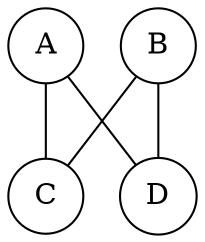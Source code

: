 Graph G014 {
  A [shape=circle];
  B [shape=circle];
  C [shape=circle];
  D [shape=circle];
  A -- C;
  A -- D;
  B -- C;
  B -- D;
}

